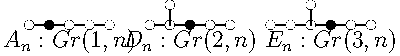 // File: figures/grassmann-quivers.asy
size(200);
pen blackdot = black+linewidth(1.5);
pen whitedot = white+linewidth(1.5);

void node(pair z, bool filled=true) {
  draw(circle(z,0.2), black);
  if (filled)
    fill(circle(z,0.2), black);
  else
    fill(circle(z,0.2), white);
}

void chain(pair start, int n, bool[] filled) {
  for (int i = 0; i < n-1; ++i)
    draw((start + (i,0))--(start + (i+1,0)));
  for (int i = 0; i < n; ++i)
    node(start + (i,0), filled[i]);
}

pair label_center(pair p, string s) {
  label("$" + s + "$", p + (0,-0.8));
  return p;
}

// A_n: Gr(1,n)
bool[] afill = {false, true, false, false, false}; // edit as needed
pair astart = (-6,0);
chain(astart, afill.length, afill);
label_center(astart + (2,0), "A_n : Gr(1,n)");

// D_n: Gr(2,n)
bool[] dfill = {false, false, true, false, false}; // center filled
pair dstart = (0,0);
chain(dstart, dfill.length, dfill);
draw((dstart + (1,0))--(dstart + (1,1)));
node(dstart + (1,1), false);
label_center(dstart + (2,0), "D_n : Gr(2,n)");

// E_n: Gr(3,n)
bool[] efill = {false, false, false, true, false, false}; // one filled
pair estart = (6,0);
chain(estart, efill.length, efill);
draw((estart + (2,0))--(estart + (2,1)));
node(estart + (2,1), false);
label_center(estart + (3,0), "E_n : Gr(3,n)");


